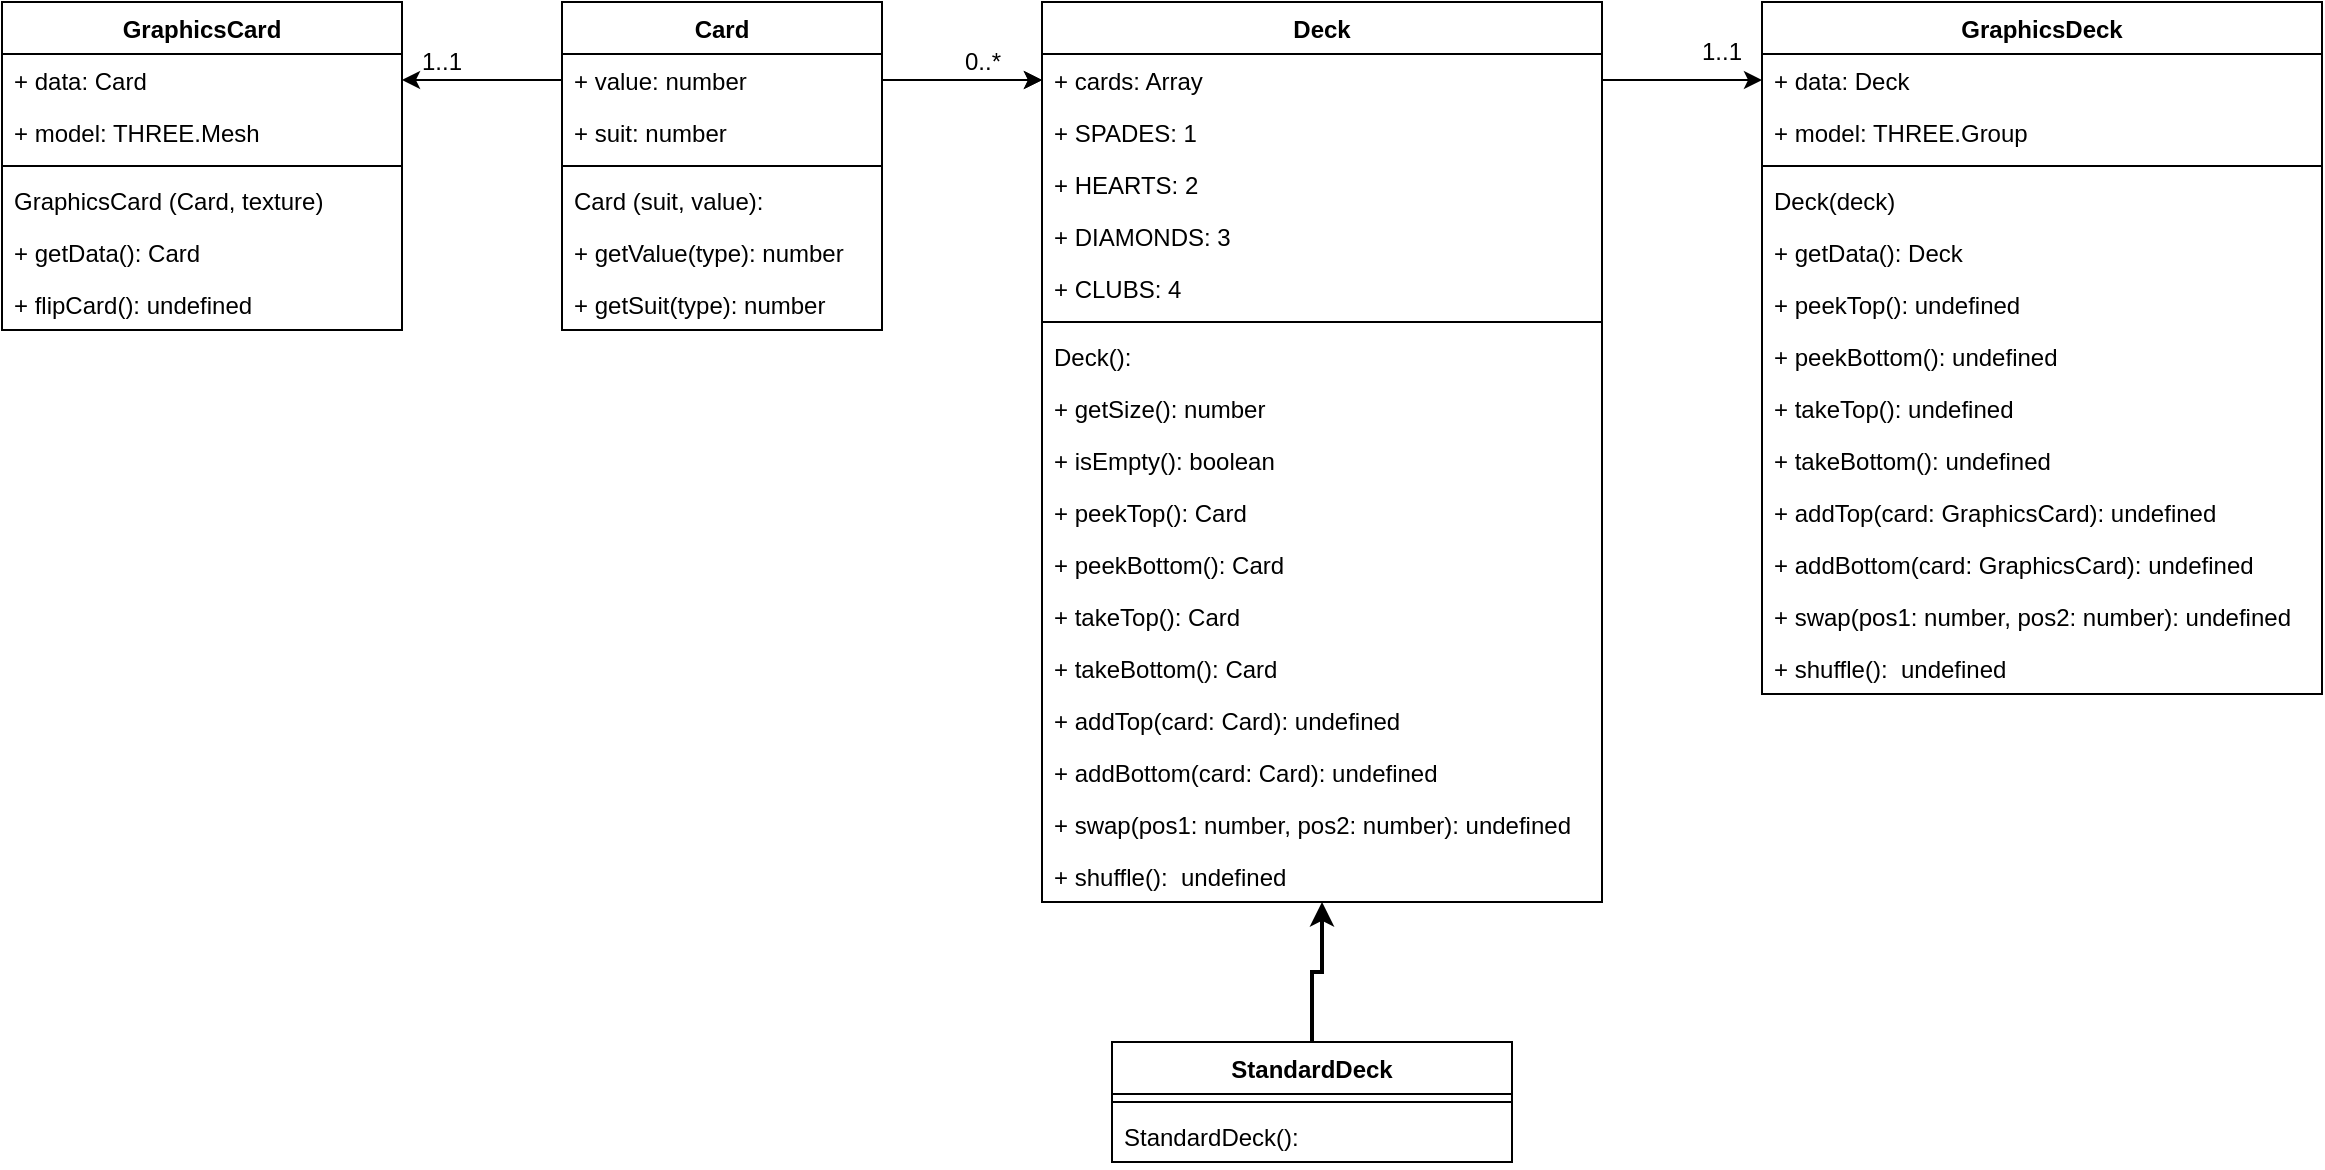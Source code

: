 <mxfile version="20.5.1" type="device" pages="2"><diagram id="B3-ATirTN2-jz-IAxa4Y" name="UML"><mxGraphModel dx="2272" dy="794" grid="1" gridSize="10" guides="1" tooltips="1" connect="1" arrows="1" fold="1" page="1" pageScale="1" pageWidth="850" pageHeight="1100" math="0" shadow="0"><root><mxCell id="0"/><mxCell id="1" parent="0"/><mxCell id="X6z4G1bJ8CtYza7YVap6-1" value="Card" style="swimlane;fontStyle=1;align=center;verticalAlign=top;childLayout=stackLayout;horizontal=1;startSize=26;horizontalStack=0;resizeParent=1;resizeParentMax=0;resizeLast=0;collapsible=1;marginBottom=0;" parent="1" vertex="1"><mxGeometry x="160" y="40" width="160" height="164" as="geometry"/></mxCell><mxCell id="X6z4G1bJ8CtYza7YVap6-2" value="+ value: number" style="text;strokeColor=none;fillColor=none;align=left;verticalAlign=top;spacingLeft=4;spacingRight=4;overflow=hidden;rotatable=0;points=[[0,0.5],[1,0.5]];portConstraint=eastwest;" parent="X6z4G1bJ8CtYza7YVap6-1" vertex="1"><mxGeometry y="26" width="160" height="26" as="geometry"/></mxCell><mxCell id="X6z4G1bJ8CtYza7YVap6-13" value="+ suit: number" style="text;strokeColor=none;fillColor=none;align=left;verticalAlign=top;spacingLeft=4;spacingRight=4;overflow=hidden;rotatable=0;points=[[0,0.5],[1,0.5]];portConstraint=eastwest;" parent="X6z4G1bJ8CtYza7YVap6-1" vertex="1"><mxGeometry y="52" width="160" height="26" as="geometry"/></mxCell><mxCell id="X6z4G1bJ8CtYza7YVap6-3" value="" style="line;strokeWidth=1;fillColor=none;align=left;verticalAlign=middle;spacingTop=-1;spacingLeft=3;spacingRight=3;rotatable=0;labelPosition=right;points=[];portConstraint=eastwest;strokeColor=inherit;" parent="X6z4G1bJ8CtYza7YVap6-1" vertex="1"><mxGeometry y="78" width="160" height="8" as="geometry"/></mxCell><mxCell id="X6z4G1bJ8CtYza7YVap6-4" value="Card (suit, value):" style="text;strokeColor=none;fillColor=none;align=left;verticalAlign=top;spacingLeft=4;spacingRight=4;overflow=hidden;rotatable=0;points=[[0,0.5],[1,0.5]];portConstraint=eastwest;" parent="X6z4G1bJ8CtYza7YVap6-1" vertex="1"><mxGeometry y="86" width="160" height="26" as="geometry"/></mxCell><mxCell id="X6z4G1bJ8CtYza7YVap6-20" value="+ getValue(type): number" style="text;strokeColor=none;fillColor=none;align=left;verticalAlign=top;spacingLeft=4;spacingRight=4;overflow=hidden;rotatable=0;points=[[0,0.5],[1,0.5]];portConstraint=eastwest;" parent="X6z4G1bJ8CtYza7YVap6-1" vertex="1"><mxGeometry y="112" width="160" height="26" as="geometry"/></mxCell><mxCell id="X6z4G1bJ8CtYza7YVap6-14" value="+ getSuit(type): number" style="text;strokeColor=none;fillColor=none;align=left;verticalAlign=top;spacingLeft=4;spacingRight=4;overflow=hidden;rotatable=0;points=[[0,0.5],[1,0.5]];portConstraint=eastwest;" parent="X6z4G1bJ8CtYza7YVap6-1" vertex="1"><mxGeometry y="138" width="160" height="26" as="geometry"/></mxCell><mxCell id="X6z4G1bJ8CtYza7YVap6-5" value="Deck" style="swimlane;fontStyle=1;align=center;verticalAlign=top;childLayout=stackLayout;horizontal=1;startSize=26;horizontalStack=0;resizeParent=1;resizeParentMax=0;resizeLast=0;collapsible=1;marginBottom=0;" parent="1" vertex="1"><mxGeometry x="400" y="40" width="280" height="450" as="geometry"/></mxCell><mxCell id="X6z4G1bJ8CtYza7YVap6-36" value="+ cards: Array" style="text;strokeColor=none;fillColor=none;align=left;verticalAlign=top;spacingLeft=4;spacingRight=4;overflow=hidden;rotatable=0;points=[[0,0.5],[1,0.5]];portConstraint=eastwest;" parent="X6z4G1bJ8CtYza7YVap6-5" vertex="1"><mxGeometry y="26" width="280" height="26" as="geometry"/></mxCell><mxCell id="X6z4G1bJ8CtYza7YVap6-60" value="+ SPADES: 1" style="text;strokeColor=none;fillColor=none;align=left;verticalAlign=top;spacingLeft=4;spacingRight=4;overflow=hidden;rotatable=0;points=[[0,0.5],[1,0.5]];portConstraint=eastwest;" parent="X6z4G1bJ8CtYza7YVap6-5" vertex="1"><mxGeometry y="52" width="280" height="26" as="geometry"/></mxCell><mxCell id="X6z4G1bJ8CtYza7YVap6-61" value="+ HEARTS: 2" style="text;strokeColor=none;fillColor=none;align=left;verticalAlign=top;spacingLeft=4;spacingRight=4;overflow=hidden;rotatable=0;points=[[0,0.5],[1,0.5]];portConstraint=eastwest;" parent="X6z4G1bJ8CtYza7YVap6-5" vertex="1"><mxGeometry y="78" width="280" height="26" as="geometry"/></mxCell><mxCell id="X6z4G1bJ8CtYza7YVap6-59" value="+ DIAMONDS: 3" style="text;strokeColor=none;fillColor=none;align=left;verticalAlign=top;spacingLeft=4;spacingRight=4;overflow=hidden;rotatable=0;points=[[0,0.5],[1,0.5]];portConstraint=eastwest;" parent="X6z4G1bJ8CtYza7YVap6-5" vertex="1"><mxGeometry y="104" width="280" height="26" as="geometry"/></mxCell><mxCell id="X6z4G1bJ8CtYza7YVap6-62" value="+ CLUBS: 4" style="text;strokeColor=none;fillColor=none;align=left;verticalAlign=top;spacingLeft=4;spacingRight=4;overflow=hidden;rotatable=0;points=[[0,0.5],[1,0.5]];portConstraint=eastwest;" parent="X6z4G1bJ8CtYza7YVap6-5" vertex="1"><mxGeometry y="130" width="280" height="26" as="geometry"/></mxCell><mxCell id="X6z4G1bJ8CtYza7YVap6-7" value="" style="line;strokeWidth=1;fillColor=none;align=left;verticalAlign=middle;spacingTop=-1;spacingLeft=3;spacingRight=3;rotatable=0;labelPosition=right;points=[];portConstraint=eastwest;strokeColor=inherit;" parent="X6z4G1bJ8CtYza7YVap6-5" vertex="1"><mxGeometry y="156" width="280" height="8" as="geometry"/></mxCell><mxCell id="X6z4G1bJ8CtYza7YVap6-8" value="Deck():" style="text;strokeColor=none;fillColor=none;align=left;verticalAlign=top;spacingLeft=4;spacingRight=4;overflow=hidden;rotatable=0;points=[[0,0.5],[1,0.5]];portConstraint=eastwest;" parent="X6z4G1bJ8CtYza7YVap6-5" vertex="1"><mxGeometry y="164" width="280" height="26" as="geometry"/></mxCell><mxCell id="X6z4G1bJ8CtYza7YVap6-26" value="+ getSize(): number" style="text;strokeColor=none;fillColor=none;align=left;verticalAlign=top;spacingLeft=4;spacingRight=4;overflow=hidden;rotatable=0;points=[[0,0.5],[1,0.5]];portConstraint=eastwest;" parent="X6z4G1bJ8CtYza7YVap6-5" vertex="1"><mxGeometry y="190" width="280" height="26" as="geometry"/></mxCell><mxCell id="X6z4G1bJ8CtYza7YVap6-69" value="+ isEmpty(): boolean" style="text;strokeColor=none;fillColor=none;align=left;verticalAlign=top;spacingLeft=4;spacingRight=4;overflow=hidden;rotatable=0;points=[[0,0.5],[1,0.5]];portConstraint=eastwest;" parent="X6z4G1bJ8CtYza7YVap6-5" vertex="1"><mxGeometry y="216" width="280" height="26" as="geometry"/></mxCell><mxCell id="X6z4G1bJ8CtYza7YVap6-67" value="+ peekTop(): Card" style="text;strokeColor=none;fillColor=none;align=left;verticalAlign=top;spacingLeft=4;spacingRight=4;overflow=hidden;rotatable=0;points=[[0,0.5],[1,0.5]];portConstraint=eastwest;" parent="X6z4G1bJ8CtYza7YVap6-5" vertex="1"><mxGeometry y="242" width="280" height="26" as="geometry"/></mxCell><mxCell id="X6z4G1bJ8CtYza7YVap6-68" value="+ peekBottom(): Card" style="text;strokeColor=none;fillColor=none;align=left;verticalAlign=top;spacingLeft=4;spacingRight=4;overflow=hidden;rotatable=0;points=[[0,0.5],[1,0.5]];portConstraint=eastwest;" parent="X6z4G1bJ8CtYza7YVap6-5" vertex="1"><mxGeometry y="268" width="280" height="26" as="geometry"/></mxCell><mxCell id="X6z4G1bJ8CtYza7YVap6-28" value="+ takeTop(): Card" style="text;strokeColor=none;fillColor=none;align=left;verticalAlign=top;spacingLeft=4;spacingRight=4;overflow=hidden;rotatable=0;points=[[0,0.5],[1,0.5]];portConstraint=eastwest;" parent="X6z4G1bJ8CtYza7YVap6-5" vertex="1"><mxGeometry y="294" width="280" height="26" as="geometry"/></mxCell><mxCell id="X6z4G1bJ8CtYza7YVap6-65" value="+ takeBottom(): Card" style="text;strokeColor=none;fillColor=none;align=left;verticalAlign=top;spacingLeft=4;spacingRight=4;overflow=hidden;rotatable=0;points=[[0,0.5],[1,0.5]];portConstraint=eastwest;" parent="X6z4G1bJ8CtYza7YVap6-5" vertex="1"><mxGeometry y="320" width="280" height="26" as="geometry"/></mxCell><mxCell id="X6z4G1bJ8CtYza7YVap6-27" value="+ addTop(card: Card): undefined" style="text;strokeColor=none;fillColor=none;align=left;verticalAlign=top;spacingLeft=4;spacingRight=4;overflow=hidden;rotatable=0;points=[[0,0.5],[1,0.5]];portConstraint=eastwest;" parent="X6z4G1bJ8CtYza7YVap6-5" vertex="1"><mxGeometry y="346" width="280" height="26" as="geometry"/></mxCell><mxCell id="X6z4G1bJ8CtYza7YVap6-64" value="+ addBottom(card: Card): undefined" style="text;strokeColor=none;fillColor=none;align=left;verticalAlign=top;spacingLeft=4;spacingRight=4;overflow=hidden;rotatable=0;points=[[0,0.5],[1,0.5]];portConstraint=eastwest;" parent="X6z4G1bJ8CtYza7YVap6-5" vertex="1"><mxGeometry y="372" width="280" height="26" as="geometry"/></mxCell><mxCell id="zWJLPM83Wq4o2QIdD3vt-1" value="+ swap(pos1: number, pos2: number): undefined" style="text;strokeColor=none;fillColor=none;align=left;verticalAlign=top;spacingLeft=4;spacingRight=4;overflow=hidden;rotatable=0;points=[[0,0.5],[1,0.5]];portConstraint=eastwest;" parent="X6z4G1bJ8CtYza7YVap6-5" vertex="1"><mxGeometry y="398" width="280" height="26" as="geometry"/></mxCell><mxCell id="X6z4G1bJ8CtYza7YVap6-29" value="+ shuffle():  undefined" style="text;strokeColor=none;fillColor=none;align=left;verticalAlign=top;spacingLeft=4;spacingRight=4;overflow=hidden;rotatable=0;points=[[0,0.5],[1,0.5]];portConstraint=eastwest;" parent="X6z4G1bJ8CtYza7YVap6-5" vertex="1"><mxGeometry y="424" width="280" height="26" as="geometry"/></mxCell><mxCell id="X6z4G1bJ8CtYza7YVap6-30" style="edgeStyle=orthogonalEdgeStyle;rounded=0;orthogonalLoop=1;jettySize=auto;html=1;exitX=1;exitY=0.5;exitDx=0;exitDy=0;entryX=0;entryY=0.5;entryDx=0;entryDy=0;" parent="1" source="X6z4G1bJ8CtYza7YVap6-2" edge="1"><mxGeometry relative="1" as="geometry"><mxPoint x="400" y="79" as="targetPoint"/></mxGeometry></mxCell><mxCell id="X6z4G1bJ8CtYza7YVap6-31" value="0..*" style="text;html=1;align=center;verticalAlign=middle;resizable=0;points=[];autosize=1;strokeColor=none;fillColor=none;" parent="1" vertex="1"><mxGeometry x="350" y="55" width="40" height="30" as="geometry"/></mxCell><mxCell id="X6z4G1bJ8CtYza7YVap6-37" style="edgeStyle=orthogonalEdgeStyle;rounded=0;orthogonalLoop=1;jettySize=auto;html=1;exitX=1;exitY=0.5;exitDx=0;exitDy=0;entryX=0;entryY=0.5;entryDx=0;entryDy=0;" parent="1" source="X6z4G1bJ8CtYza7YVap6-2" target="X6z4G1bJ8CtYza7YVap6-36" edge="1"><mxGeometry relative="1" as="geometry"/></mxCell><mxCell id="X6z4G1bJ8CtYza7YVap6-58" style="edgeStyle=orthogonalEdgeStyle;rounded=0;orthogonalLoop=1;jettySize=auto;html=1;exitX=0.5;exitY=0;exitDx=0;exitDy=0;entryX=0.5;entryY=1;entryDx=0;entryDy=0;entryPerimeter=0;strokeWidth=2;" parent="1" source="X6z4G1bJ8CtYza7YVap6-46" target="X6z4G1bJ8CtYza7YVap6-29" edge="1"><mxGeometry relative="1" as="geometry"/></mxCell><mxCell id="X6z4G1bJ8CtYza7YVap6-46" value="StandardDeck" style="swimlane;fontStyle=1;align=center;verticalAlign=top;childLayout=stackLayout;horizontal=1;startSize=26;horizontalStack=0;resizeParent=1;resizeParentMax=0;resizeLast=0;collapsible=1;marginBottom=0;" parent="1" vertex="1"><mxGeometry x="435" y="560" width="200" height="60" as="geometry"/></mxCell><mxCell id="X6z4G1bJ8CtYza7YVap6-50" value="" style="line;strokeWidth=1;fillColor=none;align=left;verticalAlign=middle;spacingTop=-1;spacingLeft=3;spacingRight=3;rotatable=0;labelPosition=right;points=[];portConstraint=eastwest;strokeColor=inherit;" parent="X6z4G1bJ8CtYza7YVap6-46" vertex="1"><mxGeometry y="26" width="200" height="8" as="geometry"/></mxCell><mxCell id="X6z4G1bJ8CtYza7YVap6-51" value="StandardDeck():" style="text;strokeColor=none;fillColor=none;align=left;verticalAlign=top;spacingLeft=4;spacingRight=4;overflow=hidden;rotatable=0;points=[[0,0.5],[1,0.5]];portConstraint=eastwest;" parent="X6z4G1bJ8CtYza7YVap6-46" vertex="1"><mxGeometry y="34" width="200" height="26" as="geometry"/></mxCell><mxCell id="rf4YIwNdyFmGXEeJv3fu-3" value="GraphicsCard" style="swimlane;fontStyle=1;align=center;verticalAlign=top;childLayout=stackLayout;horizontal=1;startSize=26;horizontalStack=0;resizeParent=1;resizeParentMax=0;resizeLast=0;collapsible=1;marginBottom=0;" vertex="1" parent="1"><mxGeometry x="-120" y="40" width="200" height="164" as="geometry"/></mxCell><mxCell id="rf4YIwNdyFmGXEeJv3fu-4" value="+ data: Card" style="text;strokeColor=none;fillColor=none;align=left;verticalAlign=top;spacingLeft=4;spacingRight=4;overflow=hidden;rotatable=0;points=[[0,0.5],[1,0.5]];portConstraint=eastwest;" vertex="1" parent="rf4YIwNdyFmGXEeJv3fu-3"><mxGeometry y="26" width="200" height="26" as="geometry"/></mxCell><mxCell id="rf4YIwNdyFmGXEeJv3fu-5" value="+ model: THREE.Mesh" style="text;strokeColor=none;fillColor=none;align=left;verticalAlign=top;spacingLeft=4;spacingRight=4;overflow=hidden;rotatable=0;points=[[0,0.5],[1,0.5]];portConstraint=eastwest;" vertex="1" parent="rf4YIwNdyFmGXEeJv3fu-3"><mxGeometry y="52" width="200" height="26" as="geometry"/></mxCell><mxCell id="rf4YIwNdyFmGXEeJv3fu-6" value="" style="line;strokeWidth=1;fillColor=none;align=left;verticalAlign=middle;spacingTop=-1;spacingLeft=3;spacingRight=3;rotatable=0;labelPosition=right;points=[];portConstraint=eastwest;strokeColor=inherit;" vertex="1" parent="rf4YIwNdyFmGXEeJv3fu-3"><mxGeometry y="78" width="200" height="8" as="geometry"/></mxCell><mxCell id="rf4YIwNdyFmGXEeJv3fu-7" value="GraphicsCard (Card, texture)" style="text;strokeColor=none;fillColor=none;align=left;verticalAlign=top;spacingLeft=4;spacingRight=4;overflow=hidden;rotatable=0;points=[[0,0.5],[1,0.5]];portConstraint=eastwest;" vertex="1" parent="rf4YIwNdyFmGXEeJv3fu-3"><mxGeometry y="86" width="200" height="26" as="geometry"/></mxCell><mxCell id="rf4YIwNdyFmGXEeJv3fu-11" value="+ getData(): Card" style="text;strokeColor=none;fillColor=none;align=left;verticalAlign=top;spacingLeft=4;spacingRight=4;overflow=hidden;rotatable=0;points=[[0,0.5],[1,0.5]];portConstraint=eastwest;" vertex="1" parent="rf4YIwNdyFmGXEeJv3fu-3"><mxGeometry y="112" width="200" height="26" as="geometry"/></mxCell><mxCell id="rf4YIwNdyFmGXEeJv3fu-12" value="+ flipCard(): undefined" style="text;strokeColor=none;fillColor=none;align=left;verticalAlign=top;spacingLeft=4;spacingRight=4;overflow=hidden;rotatable=0;points=[[0,0.5],[1,0.5]];portConstraint=eastwest;" vertex="1" parent="rf4YIwNdyFmGXEeJv3fu-3"><mxGeometry y="138" width="200" height="26" as="geometry"/></mxCell><mxCell id="rf4YIwNdyFmGXEeJv3fu-13" style="edgeStyle=orthogonalEdgeStyle;rounded=0;orthogonalLoop=1;jettySize=auto;html=1;exitX=0;exitY=0.5;exitDx=0;exitDy=0;entryX=1;entryY=0.5;entryDx=0;entryDy=0;" edge="1" parent="1" source="X6z4G1bJ8CtYza7YVap6-2" target="rf4YIwNdyFmGXEeJv3fu-4"><mxGeometry relative="1" as="geometry"/></mxCell><mxCell id="rf4YIwNdyFmGXEeJv3fu-14" value="1..1" style="text;html=1;strokeColor=none;fillColor=none;align=center;verticalAlign=middle;whiteSpace=wrap;rounded=0;" vertex="1" parent="1"><mxGeometry x="70" y="55" width="60" height="30" as="geometry"/></mxCell><mxCell id="rf4YIwNdyFmGXEeJv3fu-15" value="GraphicsDeck" style="swimlane;fontStyle=1;align=center;verticalAlign=top;childLayout=stackLayout;horizontal=1;startSize=26;horizontalStack=0;resizeParent=1;resizeParentMax=0;resizeLast=0;collapsible=1;marginBottom=0;" vertex="1" parent="1"><mxGeometry x="760" y="40" width="280" height="346" as="geometry"/></mxCell><mxCell id="rf4YIwNdyFmGXEeJv3fu-16" value="+ data: Deck" style="text;strokeColor=none;fillColor=none;align=left;verticalAlign=top;spacingLeft=4;spacingRight=4;overflow=hidden;rotatable=0;points=[[0,0.5],[1,0.5]];portConstraint=eastwest;" vertex="1" parent="rf4YIwNdyFmGXEeJv3fu-15"><mxGeometry y="26" width="280" height="26" as="geometry"/></mxCell><mxCell id="rf4YIwNdyFmGXEeJv3fu-35" value="+ model: THREE.Group" style="text;strokeColor=none;fillColor=none;align=left;verticalAlign=top;spacingLeft=4;spacingRight=4;overflow=hidden;rotatable=0;points=[[0,0.5],[1,0.5]];portConstraint=eastwest;" vertex="1" parent="rf4YIwNdyFmGXEeJv3fu-15"><mxGeometry y="52" width="280" height="26" as="geometry"/></mxCell><mxCell id="rf4YIwNdyFmGXEeJv3fu-21" value="" style="line;strokeWidth=1;fillColor=none;align=left;verticalAlign=middle;spacingTop=-1;spacingLeft=3;spacingRight=3;rotatable=0;labelPosition=right;points=[];portConstraint=eastwest;strokeColor=inherit;" vertex="1" parent="rf4YIwNdyFmGXEeJv3fu-15"><mxGeometry y="78" width="280" height="8" as="geometry"/></mxCell><mxCell id="rf4YIwNdyFmGXEeJv3fu-22" value="Deck(deck)" style="text;strokeColor=none;fillColor=none;align=left;verticalAlign=top;spacingLeft=4;spacingRight=4;overflow=hidden;rotatable=0;points=[[0,0.5],[1,0.5]];portConstraint=eastwest;" vertex="1" parent="rf4YIwNdyFmGXEeJv3fu-15"><mxGeometry y="86" width="280" height="26" as="geometry"/></mxCell><mxCell id="rf4YIwNdyFmGXEeJv3fu-23" value="+ getData(): Deck" style="text;strokeColor=none;fillColor=none;align=left;verticalAlign=top;spacingLeft=4;spacingRight=4;overflow=hidden;rotatable=0;points=[[0,0.5],[1,0.5]];portConstraint=eastwest;" vertex="1" parent="rf4YIwNdyFmGXEeJv3fu-15"><mxGeometry y="112" width="280" height="26" as="geometry"/></mxCell><mxCell id="rf4YIwNdyFmGXEeJv3fu-25" value="+ peekTop(): undefined" style="text;strokeColor=none;fillColor=none;align=left;verticalAlign=top;spacingLeft=4;spacingRight=4;overflow=hidden;rotatable=0;points=[[0,0.5],[1,0.5]];portConstraint=eastwest;" vertex="1" parent="rf4YIwNdyFmGXEeJv3fu-15"><mxGeometry y="138" width="280" height="26" as="geometry"/></mxCell><mxCell id="rf4YIwNdyFmGXEeJv3fu-26" value="+ peekBottom(): undefined" style="text;strokeColor=none;fillColor=none;align=left;verticalAlign=top;spacingLeft=4;spacingRight=4;overflow=hidden;rotatable=0;points=[[0,0.5],[1,0.5]];portConstraint=eastwest;" vertex="1" parent="rf4YIwNdyFmGXEeJv3fu-15"><mxGeometry y="164" width="280" height="26" as="geometry"/></mxCell><mxCell id="rf4YIwNdyFmGXEeJv3fu-27" value="+ takeTop(): undefined" style="text;strokeColor=none;fillColor=none;align=left;verticalAlign=top;spacingLeft=4;spacingRight=4;overflow=hidden;rotatable=0;points=[[0,0.5],[1,0.5]];portConstraint=eastwest;" vertex="1" parent="rf4YIwNdyFmGXEeJv3fu-15"><mxGeometry y="190" width="280" height="26" as="geometry"/></mxCell><mxCell id="rf4YIwNdyFmGXEeJv3fu-28" value="+ takeBottom(): undefined" style="text;strokeColor=none;fillColor=none;align=left;verticalAlign=top;spacingLeft=4;spacingRight=4;overflow=hidden;rotatable=0;points=[[0,0.5],[1,0.5]];portConstraint=eastwest;" vertex="1" parent="rf4YIwNdyFmGXEeJv3fu-15"><mxGeometry y="216" width="280" height="26" as="geometry"/></mxCell><mxCell id="rf4YIwNdyFmGXEeJv3fu-29" value="+ addTop(card: GraphicsCard): undefined" style="text;strokeColor=none;fillColor=none;align=left;verticalAlign=top;spacingLeft=4;spacingRight=4;overflow=hidden;rotatable=0;points=[[0,0.5],[1,0.5]];portConstraint=eastwest;" vertex="1" parent="rf4YIwNdyFmGXEeJv3fu-15"><mxGeometry y="242" width="280" height="26" as="geometry"/></mxCell><mxCell id="rf4YIwNdyFmGXEeJv3fu-30" value="+ addBottom(card: GraphicsCard): undefined" style="text;strokeColor=none;fillColor=none;align=left;verticalAlign=top;spacingLeft=4;spacingRight=4;overflow=hidden;rotatable=0;points=[[0,0.5],[1,0.5]];portConstraint=eastwest;" vertex="1" parent="rf4YIwNdyFmGXEeJv3fu-15"><mxGeometry y="268" width="280" height="26" as="geometry"/></mxCell><mxCell id="rf4YIwNdyFmGXEeJv3fu-31" value="+ swap(pos1: number, pos2: number): undefined" style="text;strokeColor=none;fillColor=none;align=left;verticalAlign=top;spacingLeft=4;spacingRight=4;overflow=hidden;rotatable=0;points=[[0,0.5],[1,0.5]];portConstraint=eastwest;" vertex="1" parent="rf4YIwNdyFmGXEeJv3fu-15"><mxGeometry y="294" width="280" height="26" as="geometry"/></mxCell><mxCell id="rf4YIwNdyFmGXEeJv3fu-32" value="+ shuffle():  undefined" style="text;strokeColor=none;fillColor=none;align=left;verticalAlign=top;spacingLeft=4;spacingRight=4;overflow=hidden;rotatable=0;points=[[0,0.5],[1,0.5]];portConstraint=eastwest;" vertex="1" parent="rf4YIwNdyFmGXEeJv3fu-15"><mxGeometry y="320" width="280" height="26" as="geometry"/></mxCell><mxCell id="rf4YIwNdyFmGXEeJv3fu-33" style="edgeStyle=orthogonalEdgeStyle;rounded=0;orthogonalLoop=1;jettySize=auto;html=1;exitX=1;exitY=0.5;exitDx=0;exitDy=0;entryX=0;entryY=0.5;entryDx=0;entryDy=0;" edge="1" parent="1" source="X6z4G1bJ8CtYza7YVap6-36" target="rf4YIwNdyFmGXEeJv3fu-16"><mxGeometry relative="1" as="geometry"/></mxCell><mxCell id="rf4YIwNdyFmGXEeJv3fu-34" value="1..1" style="text;html=1;strokeColor=none;fillColor=none;align=center;verticalAlign=middle;whiteSpace=wrap;rounded=0;" vertex="1" parent="1"><mxGeometry x="710" y="50" width="60" height="30" as="geometry"/></mxCell></root></mxGraphModel></diagram><diagram id="DZIMkRWV_2DX-8VK9LXC" name="GameLoop"><mxGraphModel dx="1422" dy="794" grid="1" gridSize="10" guides="1" tooltips="1" connect="1" arrows="1" fold="1" page="1" pageScale="1" pageWidth="850" pageHeight="1100" math="0" shadow="0"><root><mxCell id="0"/><mxCell id="1" parent="0"/><mxCell id="2M3cGlL2hJo9z_66-IYH-35" style="edgeStyle=orthogonalEdgeStyle;rounded=0;orthogonalLoop=1;jettySize=auto;html=1;exitX=0.5;exitY=1;exitDx=0;exitDy=0;exitPerimeter=0;entryX=0.5;entryY=0;entryDx=0;entryDy=0;strokeWidth=2;fontSize=30;" parent="1" source="2M3cGlL2hJo9z_66-IYH-4" target="2M3cGlL2hJo9z_66-IYH-8" edge="1"><mxGeometry relative="1" as="geometry"/></mxCell><mxCell id="2M3cGlL2hJo9z_66-IYH-4" value="&lt;b&gt;Start&lt;/b&gt;" style="strokeWidth=2;html=1;shape=mxgraph.flowchart.start_1;whiteSpace=wrap;fillColor=#f8cecc;strokeColor=#b85450;" parent="1" vertex="1"><mxGeometry x="390" y="20" width="100" height="60" as="geometry"/></mxCell><mxCell id="2M3cGlL2hJo9z_66-IYH-5" value="&lt;b&gt;End&lt;/b&gt;" style="strokeWidth=2;html=1;shape=mxgraph.flowchart.terminator;whiteSpace=wrap;fillColor=#f8cecc;strokeColor=#b85450;" parent="1" vertex="1"><mxGeometry x="730" y="400" width="100" height="60" as="geometry"/></mxCell><mxCell id="2M3cGlL2hJo9z_66-IYH-36" style="edgeStyle=orthogonalEdgeStyle;rounded=0;orthogonalLoop=1;jettySize=auto;html=1;exitX=0.5;exitY=1;exitDx=0;exitDy=0;entryX=0.5;entryY=0;entryDx=0;entryDy=0;strokeWidth=2;fontSize=30;" parent="1" source="2M3cGlL2hJo9z_66-IYH-8" target="2M3cGlL2hJo9z_66-IYH-15" edge="1"><mxGeometry relative="1" as="geometry"/></mxCell><mxCell id="2M3cGlL2hJo9z_66-IYH-8" value="&lt;b&gt;Generate Deck&lt;/b&gt;" style="rounded=0;whiteSpace=wrap;html=1;strokeWidth=2;fillColor=#dae8fc;strokeColor=#6c8ebf;" parent="1" vertex="1"><mxGeometry x="380" y="110" width="120" height="60" as="geometry"/></mxCell><mxCell id="2M3cGlL2hJo9z_66-IYH-31" style="edgeStyle=orthogonalEdgeStyle;rounded=0;orthogonalLoop=1;jettySize=auto;html=1;exitX=1;exitY=0.5;exitDx=0;exitDy=0;exitPerimeter=0;entryX=0;entryY=0.5;entryDx=0;entryDy=0;strokeWidth=2;" parent="1" source="2M3cGlL2hJo9z_66-IYH-9" target="2M3cGlL2hJo9z_66-IYH-10" edge="1"><mxGeometry relative="1" as="geometry"/></mxCell><mxCell id="2M3cGlL2hJo9z_66-IYH-41" style="edgeStyle=orthogonalEdgeStyle;rounded=0;orthogonalLoop=1;jettySize=auto;html=1;exitX=0.5;exitY=1;exitDx=0;exitDy=0;exitPerimeter=0;entryX=0.5;entryY=0;entryDx=0;entryDy=0;strokeWidth=2;fontSize=30;" parent="1" source="2M3cGlL2hJo9z_66-IYH-9" target="2M3cGlL2hJo9z_66-IYH-40" edge="1"><mxGeometry relative="1" as="geometry"/></mxCell><mxCell id="2M3cGlL2hJo9z_66-IYH-9" value="&lt;b&gt;Is&amp;nbsp; one greater&amp;nbsp;&lt;br&gt;than the others?&lt;br&gt;&lt;/b&gt;" style="strokeWidth=2;html=1;shape=mxgraph.flowchart.decision;whiteSpace=wrap;fillColor=#d5e8d4;strokeColor=#82b366;" parent="1" vertex="1"><mxGeometry x="365" y="690" width="150" height="100" as="geometry"/></mxCell><mxCell id="2M3cGlL2hJo9z_66-IYH-33" style="edgeStyle=orthogonalEdgeStyle;rounded=0;orthogonalLoop=1;jettySize=auto;html=1;exitX=1;exitY=0.5;exitDx=0;exitDy=0;entryX=0;entryY=0.5;entryDx=0;entryDy=0;entryPerimeter=0;strokeWidth=2;" parent="1" source="2M3cGlL2hJo9z_66-IYH-10" target="2M3cGlL2hJo9z_66-IYH-28" edge="1"><mxGeometry relative="1" as="geometry"/></mxCell><mxCell id="2M3cGlL2hJo9z_66-IYH-10" value="&lt;b&gt;Move Cards on table to winners deck&lt;/b&gt;" style="rounded=0;whiteSpace=wrap;html=1;strokeWidth=2;fillColor=#dae8fc;strokeColor=#6c8ebf;" parent="1" vertex="1"><mxGeometry x="570" y="710" width="120" height="60" as="geometry"/></mxCell><mxCell id="2M3cGlL2hJo9z_66-IYH-38" style="edgeStyle=orthogonalEdgeStyle;rounded=0;orthogonalLoop=1;jettySize=auto;html=1;exitX=0.5;exitY=1;exitDx=0;exitDy=0;entryX=0.5;entryY=0;entryDx=0;entryDy=0;entryPerimeter=0;strokeWidth=2;fontSize=30;" parent="1" source="2M3cGlL2hJo9z_66-IYH-14" target="2M3cGlL2hJo9z_66-IYH-20" edge="1"><mxGeometry relative="1" as="geometry"/></mxCell><mxCell id="2M3cGlL2hJo9z_66-IYH-14" value="&lt;b&gt;Deal Cards&lt;/b&gt;" style="rounded=0;whiteSpace=wrap;html=1;strokeWidth=2;fillColor=#dae8fc;strokeColor=#6c8ebf;" parent="1" vertex="1"><mxGeometry x="380" y="290" width="120" height="60" as="geometry"/></mxCell><mxCell id="2M3cGlL2hJo9z_66-IYH-37" style="edgeStyle=orthogonalEdgeStyle;rounded=0;orthogonalLoop=1;jettySize=auto;html=1;exitX=0.5;exitY=1;exitDx=0;exitDy=0;entryX=0.5;entryY=0;entryDx=0;entryDy=0;strokeWidth=2;fontSize=30;" parent="1" source="2M3cGlL2hJo9z_66-IYH-15" target="2M3cGlL2hJo9z_66-IYH-14" edge="1"><mxGeometry relative="1" as="geometry"/></mxCell><mxCell id="2M3cGlL2hJo9z_66-IYH-15" value="&lt;b&gt;Shuffle Deck&lt;/b&gt;" style="rounded=0;whiteSpace=wrap;html=1;strokeWidth=2;fillColor=#dae8fc;strokeColor=#6c8ebf;" parent="1" vertex="1"><mxGeometry x="380" y="200" width="120" height="60" as="geometry"/></mxCell><mxCell id="2M3cGlL2hJo9z_66-IYH-25" style="edgeStyle=orthogonalEdgeStyle;rounded=0;orthogonalLoop=1;jettySize=auto;html=1;exitX=0.5;exitY=1;exitDx=0;exitDy=0;entryX=0.5;entryY=0;entryDx=0;entryDy=0;strokeWidth=2;" parent="1" source="2M3cGlL2hJo9z_66-IYH-16" target="2M3cGlL2hJo9z_66-IYH-18" edge="1"><mxGeometry relative="1" as="geometry"/></mxCell><mxCell id="2M3cGlL2hJo9z_66-IYH-16" value="&lt;b&gt;Place top card on table&lt;/b&gt;" style="rounded=0;whiteSpace=wrap;html=1;strokeWidth=2;fillColor=#dae8fc;strokeColor=#6c8ebf;" parent="1" vertex="1"><mxGeometry x="380" y="510" width="120" height="60" as="geometry"/></mxCell><mxCell id="2M3cGlL2hJo9z_66-IYH-26" style="edgeStyle=orthogonalEdgeStyle;rounded=0;orthogonalLoop=1;jettySize=auto;html=1;exitX=0.5;exitY=1;exitDx=0;exitDy=0;entryX=0.5;entryY=0;entryDx=0;entryDy=0;entryPerimeter=0;strokeWidth=2;" parent="1" source="2M3cGlL2hJo9z_66-IYH-18" target="2M3cGlL2hJo9z_66-IYH-9" edge="1"><mxGeometry relative="1" as="geometry"/></mxCell><mxCell id="2M3cGlL2hJo9z_66-IYH-18" value="&lt;b&gt;Flip top cards&lt;/b&gt;" style="rounded=0;whiteSpace=wrap;html=1;strokeWidth=2;fillColor=#dae8fc;strokeColor=#6c8ebf;" parent="1" vertex="1"><mxGeometry x="380" y="600" width="120" height="60" as="geometry"/></mxCell><mxCell id="2M3cGlL2hJo9z_66-IYH-22" style="edgeStyle=orthogonalEdgeStyle;rounded=0;orthogonalLoop=1;jettySize=auto;html=1;exitX=1;exitY=0.5;exitDx=0;exitDy=0;exitPerimeter=0;entryX=0;entryY=0.5;entryDx=0;entryDy=0;strokeWidth=2;" parent="1" source="2M3cGlL2hJo9z_66-IYH-20" target="2M3cGlL2hJo9z_66-IYH-21" edge="1"><mxGeometry relative="1" as="geometry"/></mxCell><mxCell id="2M3cGlL2hJo9z_66-IYH-24" style="edgeStyle=orthogonalEdgeStyle;rounded=0;orthogonalLoop=1;jettySize=auto;html=1;exitX=0.5;exitY=1;exitDx=0;exitDy=0;exitPerimeter=0;strokeWidth=2;" parent="1" source="2M3cGlL2hJo9z_66-IYH-20" target="2M3cGlL2hJo9z_66-IYH-16" edge="1"><mxGeometry relative="1" as="geometry"/></mxCell><mxCell id="2M3cGlL2hJo9z_66-IYH-20" value="&lt;b&gt;Does only one &lt;br&gt;deck have cards?&lt;br&gt;&lt;/b&gt;" style="strokeWidth=2;html=1;shape=mxgraph.flowchart.decision;whiteSpace=wrap;fillColor=#d5e8d4;strokeColor=#82b366;" parent="1" vertex="1"><mxGeometry x="365" y="380" width="150" height="100" as="geometry"/></mxCell><mxCell id="2M3cGlL2hJo9z_66-IYH-23" style="edgeStyle=orthogonalEdgeStyle;rounded=0;orthogonalLoop=1;jettySize=auto;html=1;exitX=1;exitY=0.5;exitDx=0;exitDy=0;entryX=0;entryY=0.5;entryDx=0;entryDy=0;entryPerimeter=0;strokeWidth=2;" parent="1" source="2M3cGlL2hJo9z_66-IYH-21" target="2M3cGlL2hJo9z_66-IYH-5" edge="1"><mxGeometry relative="1" as="geometry"/></mxCell><mxCell id="2M3cGlL2hJo9z_66-IYH-21" value="&lt;b&gt;Declare Winner&lt;/b&gt;" style="rounded=0;whiteSpace=wrap;html=1;strokeWidth=2;fillColor=#dae8fc;strokeColor=#6c8ebf;" parent="1" vertex="1"><mxGeometry x="560" y="400" width="120" height="60" as="geometry"/></mxCell><mxCell id="2M3cGlL2hJo9z_66-IYH-28" value="&lt;b style=&quot;font-size: 30px;&quot;&gt;1&lt;/b&gt;" style="verticalLabelPosition=bottom;verticalAlign=top;html=1;shape=mxgraph.flowchart.on-page_reference;strokeWidth=2;fillColor=#e1d5e7;strokeColor=#9673a6;" parent="1" vertex="1"><mxGeometry x="750" y="710" width="60" height="60" as="geometry"/></mxCell><mxCell id="2M3cGlL2hJo9z_66-IYH-30" style="edgeStyle=orthogonalEdgeStyle;rounded=0;orthogonalLoop=1;jettySize=auto;html=1;exitX=1;exitY=0.5;exitDx=0;exitDy=0;exitPerimeter=0;entryX=0;entryY=0.5;entryDx=0;entryDy=0;entryPerimeter=0;strokeWidth=2;" parent="1" source="2M3cGlL2hJo9z_66-IYH-34" target="2M3cGlL2hJo9z_66-IYH-20" edge="1"><mxGeometry relative="1" as="geometry"><mxPoint x="320" y="430" as="sourcePoint"/></mxGeometry></mxCell><mxCell id="2M3cGlL2hJo9z_66-IYH-34" value="&lt;b style=&quot;font-size: 30px;&quot;&gt;1&lt;/b&gt;" style="verticalLabelPosition=bottom;verticalAlign=top;html=1;shape=mxgraph.flowchart.on-page_reference;strokeWidth=2;fillColor=#e1d5e7;strokeColor=#9673a6;" parent="1" vertex="1"><mxGeometry x="240" y="400" width="60" height="60" as="geometry"/></mxCell><mxCell id="2M3cGlL2hJo9z_66-IYH-43" style="edgeStyle=orthogonalEdgeStyle;rounded=0;orthogonalLoop=1;jettySize=auto;html=1;exitX=0.5;exitY=1;exitDx=0;exitDy=0;entryX=0.5;entryY=0;entryDx=0;entryDy=0;strokeWidth=2;fontSize=30;" parent="1" source="2M3cGlL2hJo9z_66-IYH-40" target="2M3cGlL2hJo9z_66-IYH-42" edge="1"><mxGeometry relative="1" as="geometry"/></mxCell><mxCell id="2M3cGlL2hJo9z_66-IYH-40" value="&lt;b&gt;Place another card on table&lt;/b&gt;" style="rounded=0;whiteSpace=wrap;html=1;strokeWidth=2;fillColor=#dae8fc;strokeColor=#6c8ebf;" parent="1" vertex="1"><mxGeometry x="380" y="820" width="120" height="60" as="geometry"/></mxCell><mxCell id="2M3cGlL2hJo9z_66-IYH-47" style="edgeStyle=orthogonalEdgeStyle;rounded=0;orthogonalLoop=1;jettySize=auto;html=1;exitX=0.5;exitY=1;exitDx=0;exitDy=0;entryX=0.5;entryY=0;entryDx=0;entryDy=0;strokeWidth=2;fontSize=30;" parent="1" source="2M3cGlL2hJo9z_66-IYH-42" target="2M3cGlL2hJo9z_66-IYH-46" edge="1"><mxGeometry relative="1" as="geometry"/></mxCell><mxCell id="2M3cGlL2hJo9z_66-IYH-42" value="&lt;b&gt;Place another card on table&lt;/b&gt;" style="rounded=0;whiteSpace=wrap;html=1;strokeWidth=2;fillColor=#dae8fc;strokeColor=#6c8ebf;" parent="1" vertex="1"><mxGeometry x="380" y="910" width="120" height="60" as="geometry"/></mxCell><mxCell id="2M3cGlL2hJo9z_66-IYH-48" style="edgeStyle=orthogonalEdgeStyle;rounded=0;orthogonalLoop=1;jettySize=auto;html=1;exitX=0;exitY=0.5;exitDx=0;exitDy=0;entryX=0;entryY=0.5;entryDx=0;entryDy=0;entryPerimeter=0;strokeWidth=2;fontSize=30;" parent="1" source="2M3cGlL2hJo9z_66-IYH-46" target="2M3cGlL2hJo9z_66-IYH-9" edge="1"><mxGeometry relative="1" as="geometry"/></mxCell><mxCell id="2M3cGlL2hJo9z_66-IYH-46" value="&lt;b&gt;Flip new top card&lt;/b&gt;" style="rounded=0;whiteSpace=wrap;html=1;strokeWidth=2;fillColor=#dae8fc;strokeColor=#6c8ebf;" parent="1" vertex="1"><mxGeometry x="380" y="1000" width="120" height="60" as="geometry"/></mxCell><mxCell id="2M3cGlL2hJo9z_66-IYH-49" value="&lt;span style=&quot;font-size: 14px;&quot;&gt;True&lt;/span&gt;" style="text;html=1;align=center;verticalAlign=middle;resizable=0;points=[];autosize=1;strokeColor=none;fillColor=none;fontSize=30;" parent="1" vertex="1"><mxGeometry x="505" y="385" width="50" height="50" as="geometry"/></mxCell><mxCell id="2M3cGlL2hJo9z_66-IYH-50" value="&lt;span style=&quot;font-size: 14px;&quot;&gt;False&lt;/span&gt;" style="text;html=1;align=center;verticalAlign=middle;resizable=0;points=[];autosize=1;strokeColor=none;fillColor=none;fontSize=30;" parent="1" vertex="1"><mxGeometry x="435" y="460" width="60" height="50" as="geometry"/></mxCell><mxCell id="2M3cGlL2hJo9z_66-IYH-51" value="&lt;span style=&quot;font-size: 14px;&quot;&gt;False&lt;/span&gt;" style="text;html=1;align=center;verticalAlign=middle;resizable=0;points=[];autosize=1;strokeColor=none;fillColor=none;fontSize=30;" parent="1" vertex="1"><mxGeometry x="445" y="770" width="60" height="50" as="geometry"/></mxCell><mxCell id="2M3cGlL2hJo9z_66-IYH-52" value="&lt;span style=&quot;font-size: 14px;&quot;&gt;True&lt;/span&gt;" style="text;html=1;align=center;verticalAlign=middle;resizable=0;points=[];autosize=1;strokeColor=none;fillColor=none;fontSize=30;" parent="1" vertex="1"><mxGeometry x="510" y="690" width="50" height="50" as="geometry"/></mxCell><mxCell id="2M3cGlL2hJo9z_66-IYH-53" value="" style="strokeWidth=2;html=1;shape=mxgraph.flowchart.annotation_2;align=left;labelPosition=right;pointerEvents=1;fontSize=14;" parent="1" vertex="1"><mxGeometry x="300" y="140" width="50" height="190" as="geometry"/></mxCell><mxCell id="2M3cGlL2hJo9z_66-IYH-54" value="Run when &lt;br&gt;the game first starts." style="text;html=1;align=center;verticalAlign=middle;resizable=0;points=[];autosize=1;strokeColor=none;fillColor=none;fontSize=14;" parent="1" vertex="1"><mxGeometry x="150" y="205" width="150" height="50" as="geometry"/></mxCell><mxCell id="2M3cGlL2hJo9z_66-IYH-55" value="" style="strokeWidth=2;html=1;shape=mxgraph.flowchart.annotation_2;align=left;labelPosition=right;pointerEvents=1;fontSize=14;" parent="1" vertex="1"><mxGeometry x="170" y="430" width="50" height="610" as="geometry"/></mxCell><mxCell id="2M3cGlL2hJo9z_66-IYH-56" value="Run when &lt;br&gt;the the n key is pressed" style="text;html=1;align=center;verticalAlign=middle;resizable=0;points=[];autosize=1;strokeColor=none;fillColor=none;fontSize=14;" parent="1" vertex="1"><mxGeometry x="10" y="710" width="170" height="50" as="geometry"/></mxCell></root></mxGraphModel></diagram></mxfile>